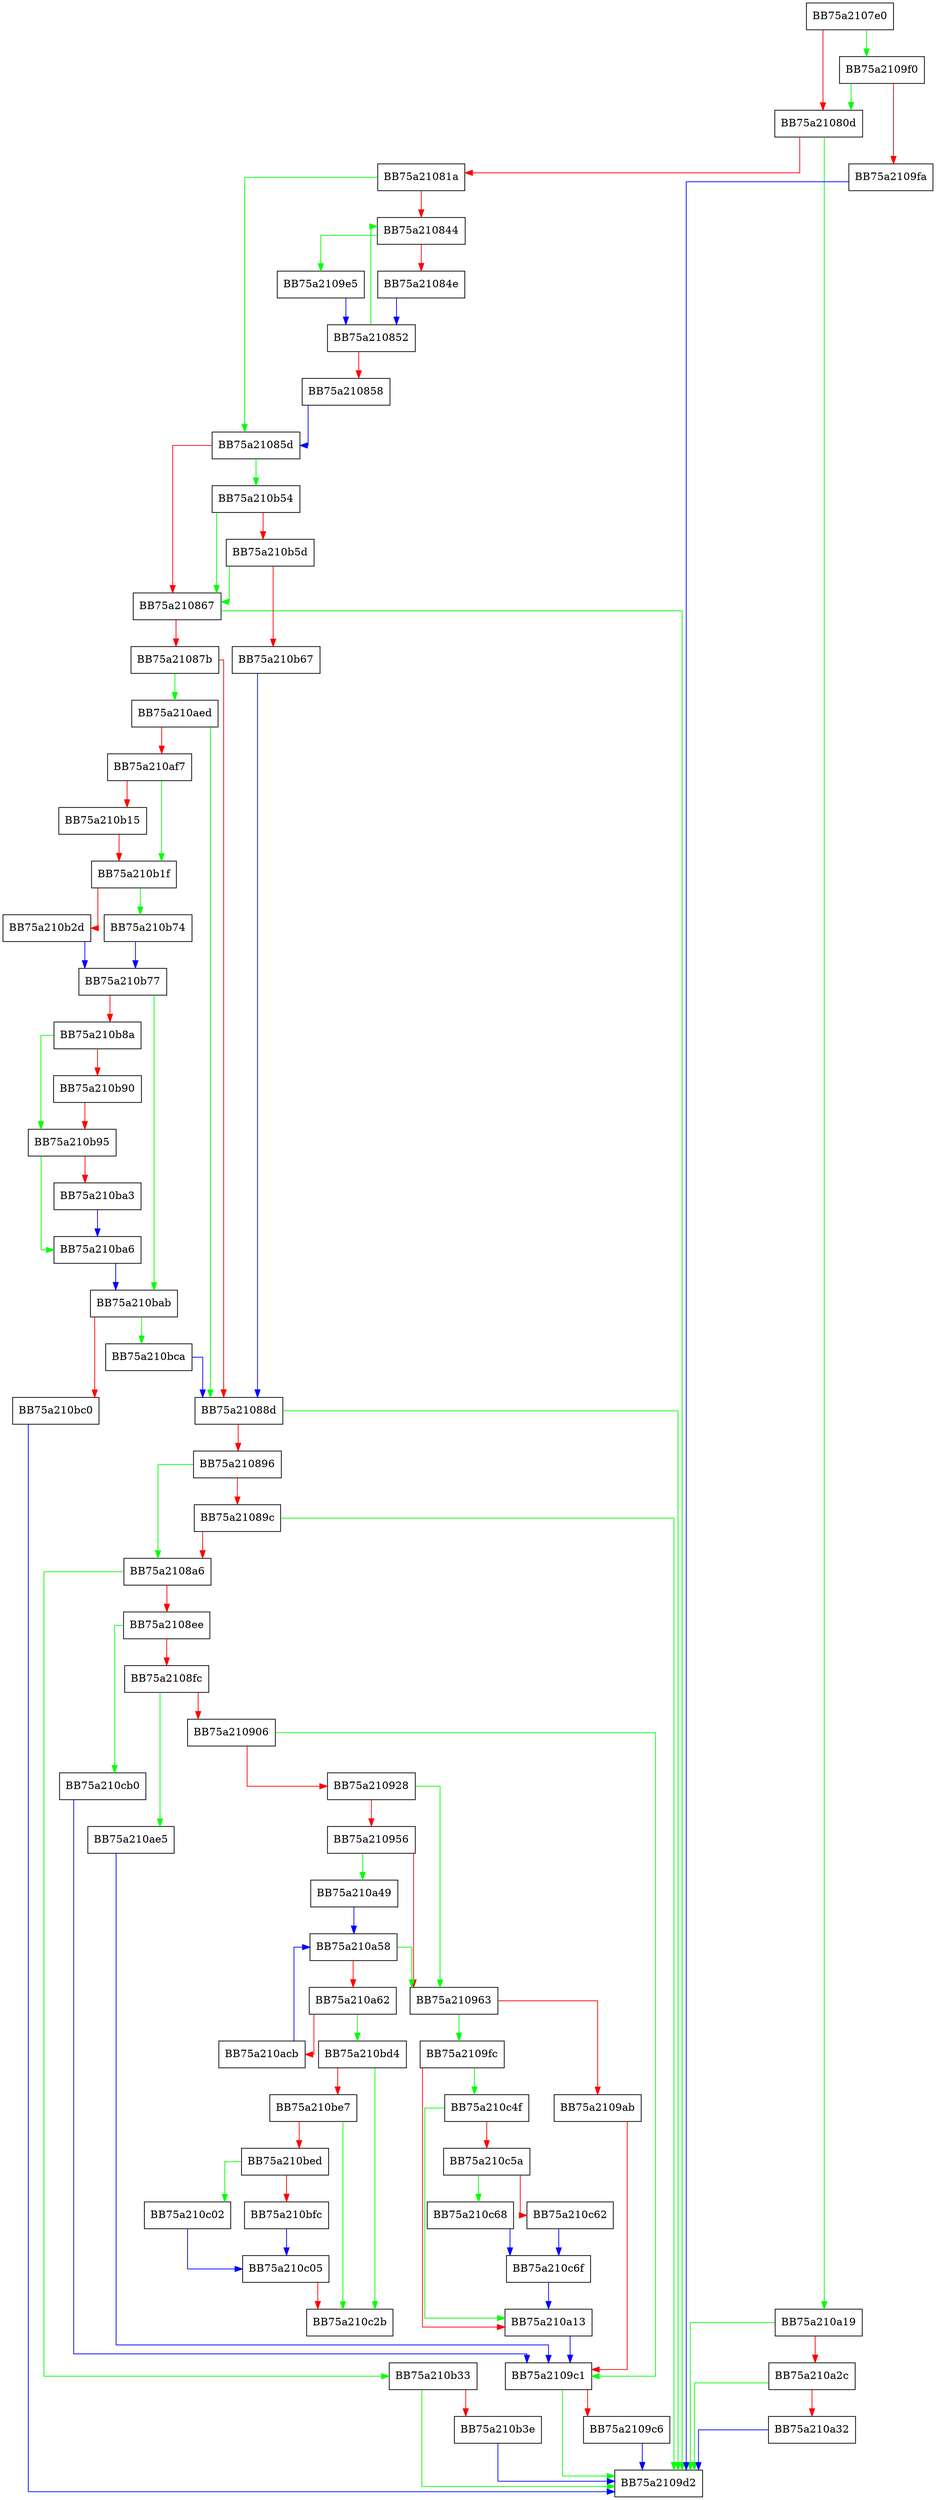 digraph ValidateSignatureWithPcodeWorker2 {
  node [shape="box"];
  graph [splines=ortho];
  BB75a2107e0 -> BB75a2109f0 [color="green"];
  BB75a2107e0 -> BB75a21080d [color="red"];
  BB75a21080d -> BB75a210a19 [color="green"];
  BB75a21080d -> BB75a21081a [color="red"];
  BB75a21081a -> BB75a21085d [color="green"];
  BB75a21081a -> BB75a210844 [color="red"];
  BB75a210844 -> BB75a2109e5 [color="green"];
  BB75a210844 -> BB75a21084e [color="red"];
  BB75a21084e -> BB75a210852 [color="blue"];
  BB75a210852 -> BB75a210844 [color="green"];
  BB75a210852 -> BB75a210858 [color="red"];
  BB75a210858 -> BB75a21085d [color="blue"];
  BB75a21085d -> BB75a210b54 [color="green"];
  BB75a21085d -> BB75a210867 [color="red"];
  BB75a210867 -> BB75a2109d2 [color="green"];
  BB75a210867 -> BB75a21087b [color="red"];
  BB75a21087b -> BB75a210aed [color="green"];
  BB75a21087b -> BB75a21088d [color="red"];
  BB75a21088d -> BB75a2109d2 [color="green"];
  BB75a21088d -> BB75a210896 [color="red"];
  BB75a210896 -> BB75a2108a6 [color="green"];
  BB75a210896 -> BB75a21089c [color="red"];
  BB75a21089c -> BB75a2109d2 [color="green"];
  BB75a21089c -> BB75a2108a6 [color="red"];
  BB75a2108a6 -> BB75a210b33 [color="green"];
  BB75a2108a6 -> BB75a2108ee [color="red"];
  BB75a2108ee -> BB75a210cb0 [color="green"];
  BB75a2108ee -> BB75a2108fc [color="red"];
  BB75a2108fc -> BB75a210ae5 [color="green"];
  BB75a2108fc -> BB75a210906 [color="red"];
  BB75a210906 -> BB75a2109c1 [color="green"];
  BB75a210906 -> BB75a210928 [color="red"];
  BB75a210928 -> BB75a210963 [color="green"];
  BB75a210928 -> BB75a210956 [color="red"];
  BB75a210956 -> BB75a210a49 [color="green"];
  BB75a210956 -> BB75a210963 [color="red"];
  BB75a210963 -> BB75a2109fc [color="green"];
  BB75a210963 -> BB75a2109ab [color="red"];
  BB75a2109ab -> BB75a2109c1 [color="red"];
  BB75a2109c1 -> BB75a2109d2 [color="green"];
  BB75a2109c1 -> BB75a2109c6 [color="red"];
  BB75a2109c6 -> BB75a2109d2 [color="blue"];
  BB75a2109e5 -> BB75a210852 [color="blue"];
  BB75a2109f0 -> BB75a21080d [color="green"];
  BB75a2109f0 -> BB75a2109fa [color="red"];
  BB75a2109fa -> BB75a2109d2 [color="blue"];
  BB75a2109fc -> BB75a210c4f [color="green"];
  BB75a2109fc -> BB75a210a13 [color="red"];
  BB75a210a13 -> BB75a2109c1 [color="blue"];
  BB75a210a19 -> BB75a2109d2 [color="green"];
  BB75a210a19 -> BB75a210a2c [color="red"];
  BB75a210a2c -> BB75a2109d2 [color="green"];
  BB75a210a2c -> BB75a210a32 [color="red"];
  BB75a210a32 -> BB75a2109d2 [color="blue"];
  BB75a210a49 -> BB75a210a58 [color="blue"];
  BB75a210a58 -> BB75a210963 [color="green"];
  BB75a210a58 -> BB75a210a62 [color="red"];
  BB75a210a62 -> BB75a210bd4 [color="green"];
  BB75a210a62 -> BB75a210acb [color="red"];
  BB75a210acb -> BB75a210a58 [color="blue"];
  BB75a210ae5 -> BB75a2109c1 [color="blue"];
  BB75a210aed -> BB75a21088d [color="green"];
  BB75a210aed -> BB75a210af7 [color="red"];
  BB75a210af7 -> BB75a210b1f [color="green"];
  BB75a210af7 -> BB75a210b15 [color="red"];
  BB75a210b15 -> BB75a210b1f [color="red"];
  BB75a210b1f -> BB75a210b74 [color="green"];
  BB75a210b1f -> BB75a210b2d [color="red"];
  BB75a210b2d -> BB75a210b77 [color="blue"];
  BB75a210b33 -> BB75a2109d2 [color="green"];
  BB75a210b33 -> BB75a210b3e [color="red"];
  BB75a210b3e -> BB75a2109d2 [color="blue"];
  BB75a210b54 -> BB75a210867 [color="green"];
  BB75a210b54 -> BB75a210b5d [color="red"];
  BB75a210b5d -> BB75a210867 [color="green"];
  BB75a210b5d -> BB75a210b67 [color="red"];
  BB75a210b67 -> BB75a21088d [color="blue"];
  BB75a210b74 -> BB75a210b77 [color="blue"];
  BB75a210b77 -> BB75a210bab [color="green"];
  BB75a210b77 -> BB75a210b8a [color="red"];
  BB75a210b8a -> BB75a210b95 [color="green"];
  BB75a210b8a -> BB75a210b90 [color="red"];
  BB75a210b90 -> BB75a210b95 [color="red"];
  BB75a210b95 -> BB75a210ba6 [color="green"];
  BB75a210b95 -> BB75a210ba3 [color="red"];
  BB75a210ba3 -> BB75a210ba6 [color="blue"];
  BB75a210ba6 -> BB75a210bab [color="blue"];
  BB75a210bab -> BB75a210bca [color="green"];
  BB75a210bab -> BB75a210bc0 [color="red"];
  BB75a210bc0 -> BB75a2109d2 [color="blue"];
  BB75a210bca -> BB75a21088d [color="blue"];
  BB75a210bd4 -> BB75a210c2b [color="green"];
  BB75a210bd4 -> BB75a210be7 [color="red"];
  BB75a210be7 -> BB75a210c2b [color="green"];
  BB75a210be7 -> BB75a210bed [color="red"];
  BB75a210bed -> BB75a210c02 [color="green"];
  BB75a210bed -> BB75a210bfc [color="red"];
  BB75a210bfc -> BB75a210c05 [color="blue"];
  BB75a210c02 -> BB75a210c05 [color="blue"];
  BB75a210c05 -> BB75a210c2b [color="red"];
  BB75a210c4f -> BB75a210a13 [color="green"];
  BB75a210c4f -> BB75a210c5a [color="red"];
  BB75a210c5a -> BB75a210c68 [color="green"];
  BB75a210c5a -> BB75a210c62 [color="red"];
  BB75a210c62 -> BB75a210c6f [color="blue"];
  BB75a210c68 -> BB75a210c6f [color="blue"];
  BB75a210c6f -> BB75a210a13 [color="blue"];
  BB75a210cb0 -> BB75a2109c1 [color="blue"];
}